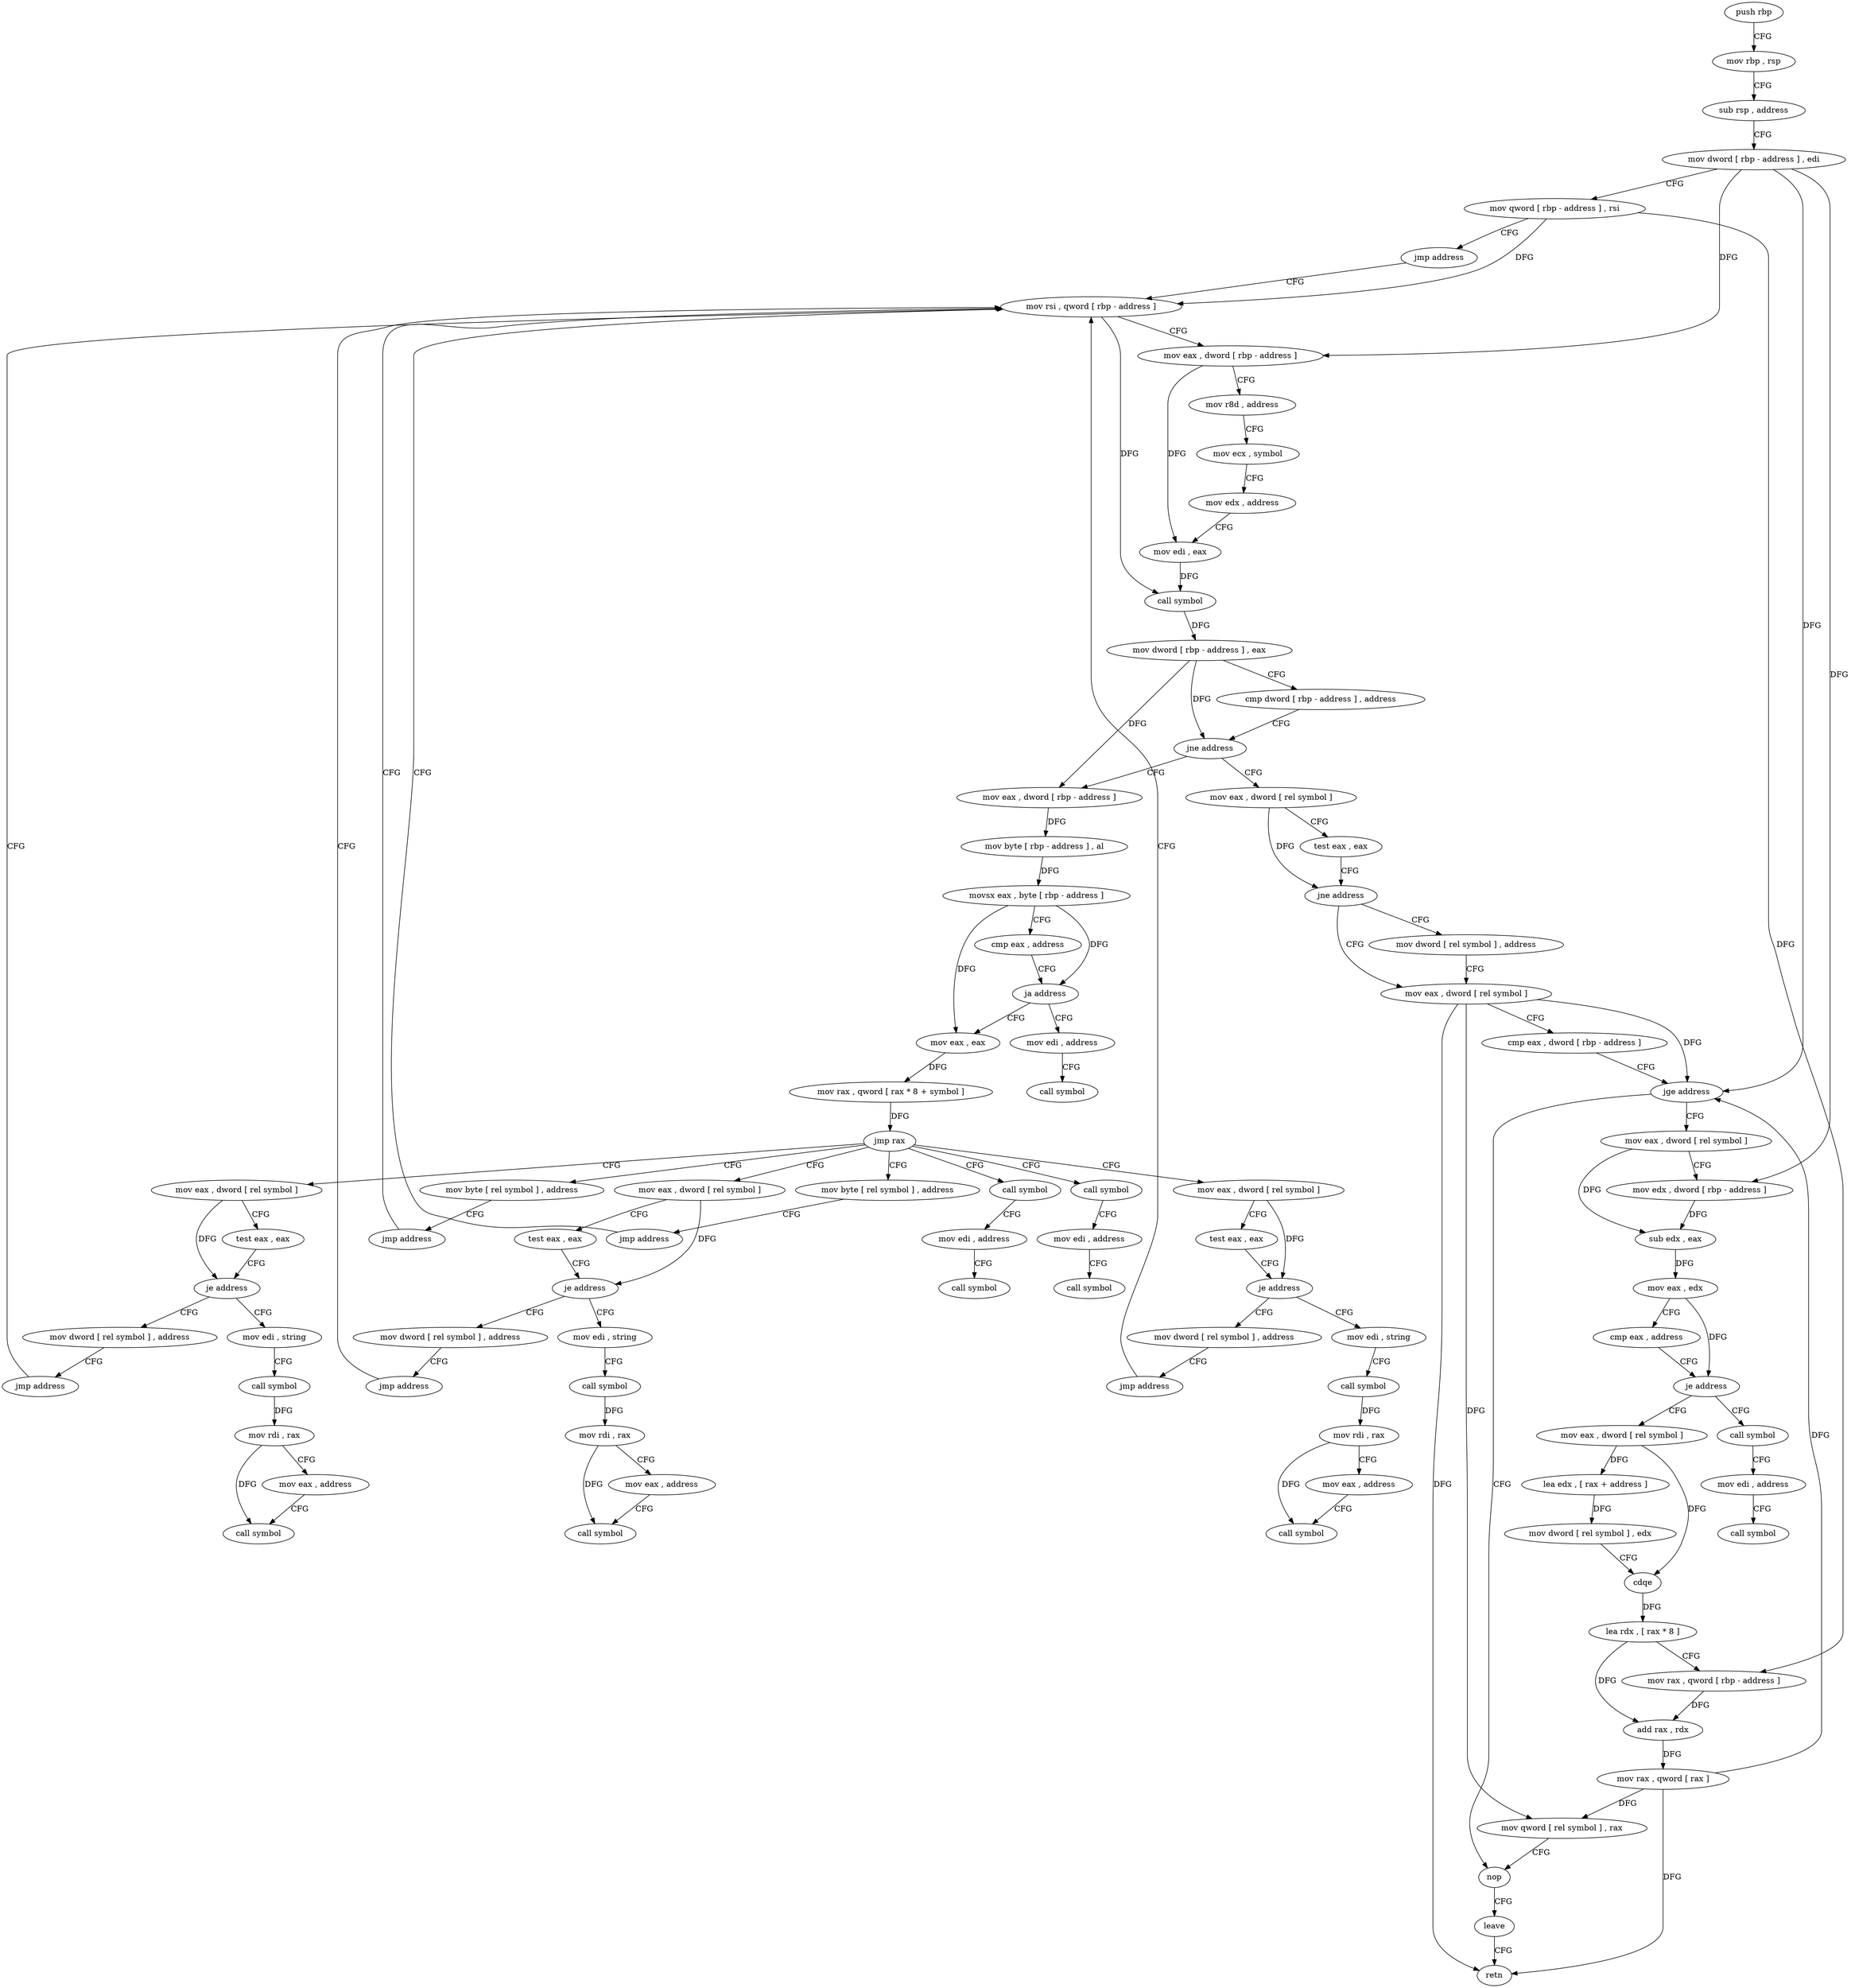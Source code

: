 digraph "func" {
"4218532" [label = "push rbp" ]
"4218533" [label = "mov rbp , rsp" ]
"4218536" [label = "sub rsp , address" ]
"4218540" [label = "mov dword [ rbp - address ] , edi" ]
"4218543" [label = "mov qword [ rbp - address ] , rsi" ]
"4218547" [label = "jmp address" ]
"4218782" [label = "mov rsi , qword [ rbp - address ]" ]
"4218786" [label = "mov eax , dword [ rbp - address ]" ]
"4218789" [label = "mov r8d , address" ]
"4218795" [label = "mov ecx , symbol" ]
"4218800" [label = "mov edx , address" ]
"4218805" [label = "mov edi , eax" ]
"4218807" [label = "call symbol" ]
"4218812" [label = "mov dword [ rbp - address ] , eax" ]
"4218815" [label = "cmp dword [ rbp - address ] , address" ]
"4218819" [label = "jne address" ]
"4218552" [label = "mov eax , dword [ rbp - address ]" ]
"4218825" [label = "mov eax , dword [ rel symbol ]" ]
"4218555" [label = "mov byte [ rbp - address ] , al" ]
"4218558" [label = "movsx eax , byte [ rbp - address ]" ]
"4218562" [label = "cmp eax , address" ]
"4218565" [label = "ja address" ]
"4218772" [label = "mov edi , address" ]
"4218571" [label = "mov eax , eax" ]
"4218831" [label = "test eax , eax" ]
"4218833" [label = "jne address" ]
"4218845" [label = "mov eax , dword [ rel symbol ]" ]
"4218835" [label = "mov dword [ rel symbol ] , address" ]
"4218777" [label = "call symbol" ]
"4218573" [label = "mov rax , qword [ rax * 8 + symbol ]" ]
"4218581" [label = "jmp rax" ]
"4218583" [label = "call symbol" ]
"4218598" [label = "call symbol" ]
"4218613" [label = "mov byte [ rel symbol ] , address" ]
"4218625" [label = "mov byte [ rel symbol ] , address" ]
"4218637" [label = "mov eax , dword [ rel symbol ]" ]
"4218682" [label = "mov eax , dword [ rel symbol ]" ]
"4218727" [label = "mov eax , dword [ rel symbol ]" ]
"4218851" [label = "cmp eax , dword [ rbp - address ]" ]
"4218854" [label = "jge address" ]
"4218931" [label = "nop" ]
"4218856" [label = "mov eax , dword [ rel symbol ]" ]
"4218588" [label = "mov edi , address" ]
"4218593" [label = "call symbol" ]
"4218603" [label = "mov edi , address" ]
"4218608" [label = "call symbol" ]
"4218620" [label = "jmp address" ]
"4218632" [label = "jmp address" ]
"4218643" [label = "test eax , eax" ]
"4218645" [label = "je address" ]
"4218670" [label = "mov dword [ rel symbol ] , address" ]
"4218647" [label = "mov edi , string" ]
"4218688" [label = "test eax , eax" ]
"4218690" [label = "je address" ]
"4218715" [label = "mov dword [ rel symbol ] , address" ]
"4218692" [label = "mov edi , string" ]
"4218733" [label = "test eax , eax" ]
"4218735" [label = "je address" ]
"4218760" [label = "mov dword [ rel symbol ] , address" ]
"4218737" [label = "mov edi , string" ]
"4218932" [label = "leave" ]
"4218933" [label = "retn" ]
"4218862" [label = "mov edx , dword [ rbp - address ]" ]
"4218865" [label = "sub edx , eax" ]
"4218867" [label = "mov eax , edx" ]
"4218869" [label = "cmp eax , address" ]
"4218872" [label = "je address" ]
"4218889" [label = "mov eax , dword [ rel symbol ]" ]
"4218874" [label = "call symbol" ]
"4218680" [label = "jmp address" ]
"4218652" [label = "call symbol" ]
"4218657" [label = "mov rdi , rax" ]
"4218660" [label = "mov eax , address" ]
"4218665" [label = "call symbol" ]
"4218725" [label = "jmp address" ]
"4218697" [label = "call symbol" ]
"4218702" [label = "mov rdi , rax" ]
"4218705" [label = "mov eax , address" ]
"4218710" [label = "call symbol" ]
"4218770" [label = "jmp address" ]
"4218742" [label = "call symbol" ]
"4218747" [label = "mov rdi , rax" ]
"4218750" [label = "mov eax , address" ]
"4218755" [label = "call symbol" ]
"4218895" [label = "lea edx , [ rax + address ]" ]
"4218898" [label = "mov dword [ rel symbol ] , edx" ]
"4218904" [label = "cdqe" ]
"4218906" [label = "lea rdx , [ rax * 8 ]" ]
"4218914" [label = "mov rax , qword [ rbp - address ]" ]
"4218918" [label = "add rax , rdx" ]
"4218921" [label = "mov rax , qword [ rax ]" ]
"4218924" [label = "mov qword [ rel symbol ] , rax" ]
"4218879" [label = "mov edi , address" ]
"4218884" [label = "call symbol" ]
"4218532" -> "4218533" [ label = "CFG" ]
"4218533" -> "4218536" [ label = "CFG" ]
"4218536" -> "4218540" [ label = "CFG" ]
"4218540" -> "4218543" [ label = "CFG" ]
"4218540" -> "4218786" [ label = "DFG" ]
"4218540" -> "4218854" [ label = "DFG" ]
"4218540" -> "4218862" [ label = "DFG" ]
"4218543" -> "4218547" [ label = "CFG" ]
"4218543" -> "4218782" [ label = "DFG" ]
"4218543" -> "4218914" [ label = "DFG" ]
"4218547" -> "4218782" [ label = "CFG" ]
"4218782" -> "4218786" [ label = "CFG" ]
"4218782" -> "4218807" [ label = "DFG" ]
"4218786" -> "4218789" [ label = "CFG" ]
"4218786" -> "4218805" [ label = "DFG" ]
"4218789" -> "4218795" [ label = "CFG" ]
"4218795" -> "4218800" [ label = "CFG" ]
"4218800" -> "4218805" [ label = "CFG" ]
"4218805" -> "4218807" [ label = "DFG" ]
"4218807" -> "4218812" [ label = "DFG" ]
"4218812" -> "4218815" [ label = "CFG" ]
"4218812" -> "4218819" [ label = "DFG" ]
"4218812" -> "4218552" [ label = "DFG" ]
"4218815" -> "4218819" [ label = "CFG" ]
"4218819" -> "4218552" [ label = "CFG" ]
"4218819" -> "4218825" [ label = "CFG" ]
"4218552" -> "4218555" [ label = "DFG" ]
"4218825" -> "4218831" [ label = "CFG" ]
"4218825" -> "4218833" [ label = "DFG" ]
"4218555" -> "4218558" [ label = "DFG" ]
"4218558" -> "4218562" [ label = "CFG" ]
"4218558" -> "4218565" [ label = "DFG" ]
"4218558" -> "4218571" [ label = "DFG" ]
"4218562" -> "4218565" [ label = "CFG" ]
"4218565" -> "4218772" [ label = "CFG" ]
"4218565" -> "4218571" [ label = "CFG" ]
"4218772" -> "4218777" [ label = "CFG" ]
"4218571" -> "4218573" [ label = "DFG" ]
"4218831" -> "4218833" [ label = "CFG" ]
"4218833" -> "4218845" [ label = "CFG" ]
"4218833" -> "4218835" [ label = "CFG" ]
"4218845" -> "4218851" [ label = "CFG" ]
"4218845" -> "4218854" [ label = "DFG" ]
"4218845" -> "4218933" [ label = "DFG" ]
"4218845" -> "4218924" [ label = "DFG" ]
"4218835" -> "4218845" [ label = "CFG" ]
"4218573" -> "4218581" [ label = "DFG" ]
"4218581" -> "4218583" [ label = "CFG" ]
"4218581" -> "4218598" [ label = "CFG" ]
"4218581" -> "4218613" [ label = "CFG" ]
"4218581" -> "4218625" [ label = "CFG" ]
"4218581" -> "4218637" [ label = "CFG" ]
"4218581" -> "4218682" [ label = "CFG" ]
"4218581" -> "4218727" [ label = "CFG" ]
"4218583" -> "4218588" [ label = "CFG" ]
"4218598" -> "4218603" [ label = "CFG" ]
"4218613" -> "4218620" [ label = "CFG" ]
"4218625" -> "4218632" [ label = "CFG" ]
"4218637" -> "4218643" [ label = "CFG" ]
"4218637" -> "4218645" [ label = "DFG" ]
"4218682" -> "4218688" [ label = "CFG" ]
"4218682" -> "4218690" [ label = "DFG" ]
"4218727" -> "4218733" [ label = "CFG" ]
"4218727" -> "4218735" [ label = "DFG" ]
"4218851" -> "4218854" [ label = "CFG" ]
"4218854" -> "4218931" [ label = "CFG" ]
"4218854" -> "4218856" [ label = "CFG" ]
"4218931" -> "4218932" [ label = "CFG" ]
"4218856" -> "4218862" [ label = "CFG" ]
"4218856" -> "4218865" [ label = "DFG" ]
"4218588" -> "4218593" [ label = "CFG" ]
"4218603" -> "4218608" [ label = "CFG" ]
"4218620" -> "4218782" [ label = "CFG" ]
"4218632" -> "4218782" [ label = "CFG" ]
"4218643" -> "4218645" [ label = "CFG" ]
"4218645" -> "4218670" [ label = "CFG" ]
"4218645" -> "4218647" [ label = "CFG" ]
"4218670" -> "4218680" [ label = "CFG" ]
"4218647" -> "4218652" [ label = "CFG" ]
"4218688" -> "4218690" [ label = "CFG" ]
"4218690" -> "4218715" [ label = "CFG" ]
"4218690" -> "4218692" [ label = "CFG" ]
"4218715" -> "4218725" [ label = "CFG" ]
"4218692" -> "4218697" [ label = "CFG" ]
"4218733" -> "4218735" [ label = "CFG" ]
"4218735" -> "4218760" [ label = "CFG" ]
"4218735" -> "4218737" [ label = "CFG" ]
"4218760" -> "4218770" [ label = "CFG" ]
"4218737" -> "4218742" [ label = "CFG" ]
"4218932" -> "4218933" [ label = "CFG" ]
"4218862" -> "4218865" [ label = "DFG" ]
"4218865" -> "4218867" [ label = "DFG" ]
"4218867" -> "4218869" [ label = "CFG" ]
"4218867" -> "4218872" [ label = "DFG" ]
"4218869" -> "4218872" [ label = "CFG" ]
"4218872" -> "4218889" [ label = "CFG" ]
"4218872" -> "4218874" [ label = "CFG" ]
"4218889" -> "4218895" [ label = "DFG" ]
"4218889" -> "4218904" [ label = "DFG" ]
"4218874" -> "4218879" [ label = "CFG" ]
"4218680" -> "4218782" [ label = "CFG" ]
"4218652" -> "4218657" [ label = "DFG" ]
"4218657" -> "4218660" [ label = "CFG" ]
"4218657" -> "4218665" [ label = "DFG" ]
"4218660" -> "4218665" [ label = "CFG" ]
"4218725" -> "4218782" [ label = "CFG" ]
"4218697" -> "4218702" [ label = "DFG" ]
"4218702" -> "4218705" [ label = "CFG" ]
"4218702" -> "4218710" [ label = "DFG" ]
"4218705" -> "4218710" [ label = "CFG" ]
"4218770" -> "4218782" [ label = "CFG" ]
"4218742" -> "4218747" [ label = "DFG" ]
"4218747" -> "4218750" [ label = "CFG" ]
"4218747" -> "4218755" [ label = "DFG" ]
"4218750" -> "4218755" [ label = "CFG" ]
"4218895" -> "4218898" [ label = "DFG" ]
"4218898" -> "4218904" [ label = "CFG" ]
"4218904" -> "4218906" [ label = "DFG" ]
"4218906" -> "4218914" [ label = "CFG" ]
"4218906" -> "4218918" [ label = "DFG" ]
"4218914" -> "4218918" [ label = "DFG" ]
"4218918" -> "4218921" [ label = "DFG" ]
"4218921" -> "4218924" [ label = "DFG" ]
"4218921" -> "4218854" [ label = "DFG" ]
"4218921" -> "4218933" [ label = "DFG" ]
"4218924" -> "4218931" [ label = "CFG" ]
"4218879" -> "4218884" [ label = "CFG" ]
}
